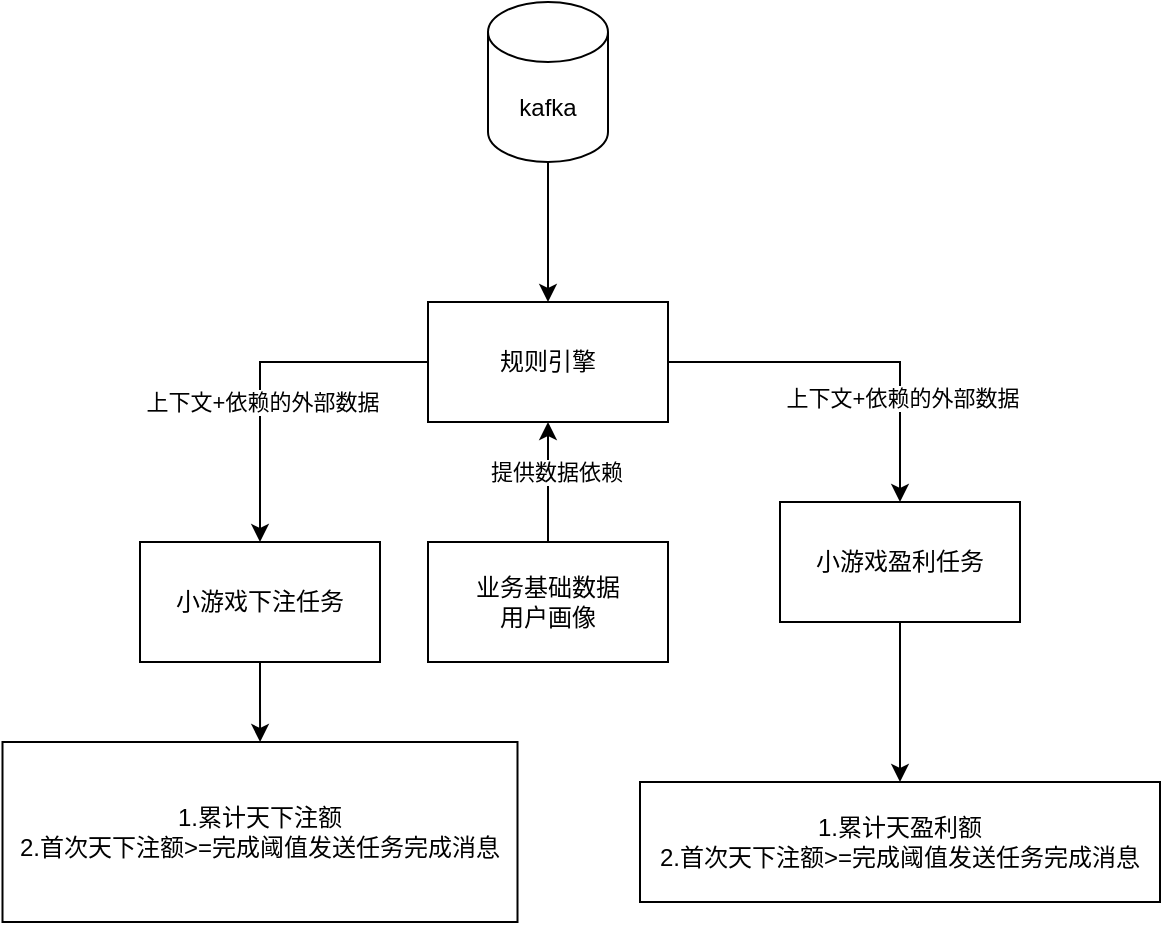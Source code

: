 <mxfile version="21.6.6" type="github">
  <diagram name="第 1 页" id="-mFOCxZfS_cT_lnfD2RP">
    <mxGraphModel dx="1892" dy="1125" grid="1" gridSize="10" guides="1" tooltips="1" connect="1" arrows="1" fold="1" page="1" pageScale="1" pageWidth="827" pageHeight="1169" math="0" shadow="0">
      <root>
        <mxCell id="0" />
        <mxCell id="1" parent="0" />
        <mxCell id="hZOUT8HGUfMjCS3bmT7Y-15" value="" style="edgeStyle=orthogonalEdgeStyle;rounded=0;orthogonalLoop=1;jettySize=auto;html=1;entryX=0.5;entryY=0;entryDx=0;entryDy=0;" parent="1" source="a8GOypt-1dUs1rcHn5vJ-2" target="a8GOypt-1dUs1rcHn5vJ-3" edge="1">
          <mxGeometry relative="1" as="geometry">
            <mxPoint x="354" y="120" as="targetPoint" />
          </mxGeometry>
        </mxCell>
        <mxCell id="a8GOypt-1dUs1rcHn5vJ-2" value="kafka" style="shape=cylinder3;whiteSpace=wrap;html=1;boundedLbl=1;backgroundOutline=1;size=15;" parent="1" vertex="1">
          <mxGeometry x="324" y="80" width="60" height="80" as="geometry" />
        </mxCell>
        <mxCell id="a8GOypt-1dUs1rcHn5vJ-10" style="edgeStyle=orthogonalEdgeStyle;rounded=0;orthogonalLoop=1;jettySize=auto;html=1;entryX=0.5;entryY=0;entryDx=0;entryDy=0;" parent="1" source="a8GOypt-1dUs1rcHn5vJ-3" target="a8GOypt-1dUs1rcHn5vJ-5" edge="1">
          <mxGeometry relative="1" as="geometry" />
        </mxCell>
        <mxCell id="a8GOypt-1dUs1rcHn5vJ-11" value="上下文+依赖的外部数据" style="edgeLabel;html=1;align=center;verticalAlign=middle;resizable=0;points=[];" parent="a8GOypt-1dUs1rcHn5vJ-10" vertex="1" connectable="0">
          <mxGeometry x="0.187" y="1" relative="1" as="geometry">
            <mxPoint as="offset" />
          </mxGeometry>
        </mxCell>
        <mxCell id="a8GOypt-1dUs1rcHn5vJ-14" style="edgeStyle=orthogonalEdgeStyle;rounded=0;orthogonalLoop=1;jettySize=auto;html=1;entryX=0.5;entryY=0;entryDx=0;entryDy=0;" parent="1" source="a8GOypt-1dUs1rcHn5vJ-3" target="a8GOypt-1dUs1rcHn5vJ-6" edge="1">
          <mxGeometry relative="1" as="geometry" />
        </mxCell>
        <mxCell id="hZOUT8HGUfMjCS3bmT7Y-20" value="上下文+依赖的外部数据" style="edgeLabel;html=1;align=center;verticalAlign=middle;resizable=0;points=[];" parent="a8GOypt-1dUs1rcHn5vJ-14" vertex="1" connectable="0">
          <mxGeometry x="0.439" y="1" relative="1" as="geometry">
            <mxPoint as="offset" />
          </mxGeometry>
        </mxCell>
        <mxCell id="a8GOypt-1dUs1rcHn5vJ-3" value="规则引擎" style="rounded=0;whiteSpace=wrap;html=1;" parent="1" vertex="1">
          <mxGeometry x="294" y="230" width="120" height="60" as="geometry" />
        </mxCell>
        <mxCell id="a8GOypt-1dUs1rcHn5vJ-13" style="edgeStyle=orthogonalEdgeStyle;rounded=0;orthogonalLoop=1;jettySize=auto;html=1;" parent="1" source="a8GOypt-1dUs1rcHn5vJ-5" target="a8GOypt-1dUs1rcHn5vJ-12" edge="1">
          <mxGeometry relative="1" as="geometry" />
        </mxCell>
        <mxCell id="a8GOypt-1dUs1rcHn5vJ-5" value="小游戏下注任务" style="rounded=0;whiteSpace=wrap;html=1;" parent="1" vertex="1">
          <mxGeometry x="150" y="350" width="120" height="60" as="geometry" />
        </mxCell>
        <mxCell id="a8GOypt-1dUs1rcHn5vJ-16" value="" style="edgeStyle=orthogonalEdgeStyle;rounded=0;orthogonalLoop=1;jettySize=auto;html=1;" parent="1" source="a8GOypt-1dUs1rcHn5vJ-6" target="a8GOypt-1dUs1rcHn5vJ-15" edge="1">
          <mxGeometry relative="1" as="geometry" />
        </mxCell>
        <mxCell id="a8GOypt-1dUs1rcHn5vJ-6" value="小游戏盈利任务" style="rounded=0;whiteSpace=wrap;html=1;" parent="1" vertex="1">
          <mxGeometry x="470" y="330" width="120" height="60" as="geometry" />
        </mxCell>
        <mxCell id="hZOUT8HGUfMjCS3bmT7Y-17" value="" style="edgeStyle=orthogonalEdgeStyle;rounded=0;orthogonalLoop=1;jettySize=auto;html=1;entryX=0.5;entryY=1;entryDx=0;entryDy=0;" parent="1" source="a8GOypt-1dUs1rcHn5vJ-7" target="a8GOypt-1dUs1rcHn5vJ-3" edge="1">
          <mxGeometry relative="1" as="geometry">
            <mxPoint x="414" y="150" as="targetPoint" />
          </mxGeometry>
        </mxCell>
        <mxCell id="hZOUT8HGUfMjCS3bmT7Y-18" value="提供数据依赖" style="edgeLabel;html=1;align=center;verticalAlign=middle;resizable=0;points=[];" parent="hZOUT8HGUfMjCS3bmT7Y-17" vertex="1" connectable="0">
          <mxGeometry x="0.165" y="-4" relative="1" as="geometry">
            <mxPoint as="offset" />
          </mxGeometry>
        </mxCell>
        <mxCell id="a8GOypt-1dUs1rcHn5vJ-7" value="业务基础数据&lt;br&gt;用户画像" style="rounded=0;whiteSpace=wrap;html=1;" parent="1" vertex="1">
          <mxGeometry x="294" y="350" width="120" height="60" as="geometry" />
        </mxCell>
        <mxCell id="a8GOypt-1dUs1rcHn5vJ-12" value="1.累计天下注额&lt;br&gt;2.首次天下注额&amp;gt;=完成阈值发送任务完成消息" style="rounded=0;whiteSpace=wrap;html=1;" parent="1" vertex="1">
          <mxGeometry x="81.25" y="450" width="257.5" height="90" as="geometry" />
        </mxCell>
        <mxCell id="a8GOypt-1dUs1rcHn5vJ-15" value="1.累计天盈利额&lt;br style=&quot;border-color: var(--border-color);&quot;&gt;2.首次天下注额&amp;gt;=完成阈值发送任务完成消息" style="rounded=0;whiteSpace=wrap;html=1;" parent="1" vertex="1">
          <mxGeometry x="400" y="470" width="260" height="60" as="geometry" />
        </mxCell>
      </root>
    </mxGraphModel>
  </diagram>
</mxfile>

